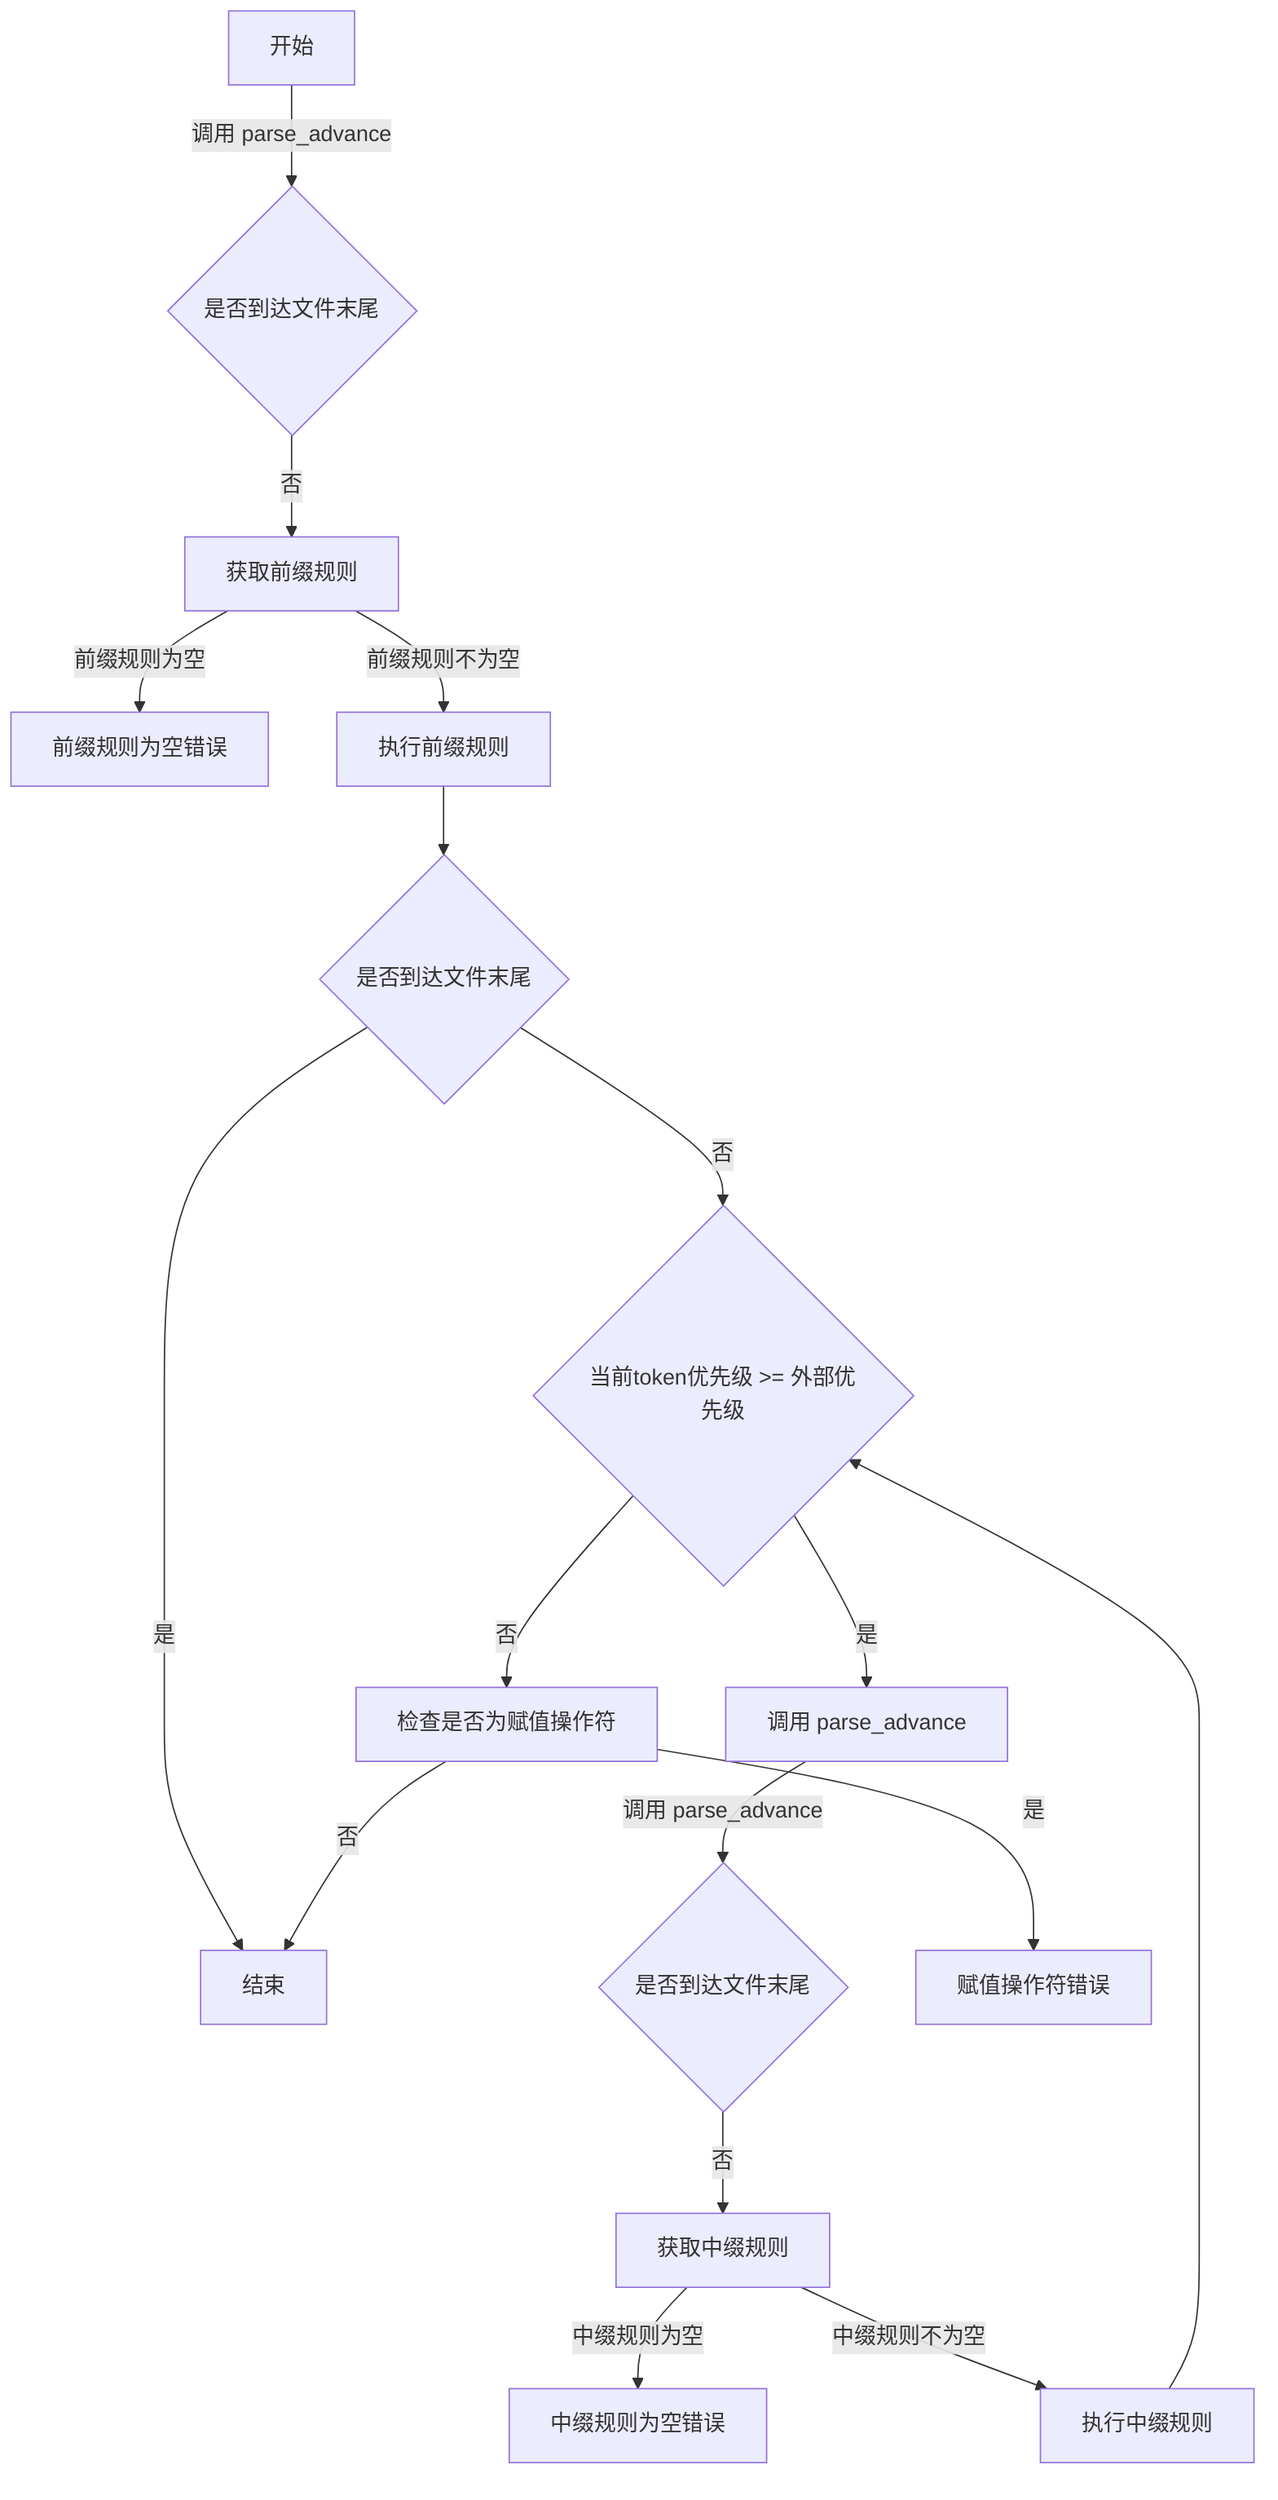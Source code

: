 flowchart TD
    Start[开始] -->|调用 parse_advance| CheckEOF1{是否到达文件末尾}
    CheckEOF1 -->|否| GetPrefixRule[获取前缀规则]
    GetPrefixRule -->|前缀规则为空| Error1[前缀规则为空错误]
    GetPrefixRule -->|前缀规则不为空| ExecutePrefixRule[执行前缀规则]
    ExecutePrefixRule --> CheckEOF2{是否到达文件末尾}
    CheckEOF2 -->|是| End[结束]
    CheckEOF2 -->|否| WhileLoop{当前token优先级 >= 外部优先级}
    WhileLoop -->|否| CheckAssignment[检查是否为赋值操作符]
    WhileLoop -->|是| AdvanceToken[调用 parse_advance]
    AdvanceToken -->|调用 parse_advance| CheckEOF3{是否到达文件末尾}
    CheckEOF3 -->|否| GetInfixRule[获取中缀规则]
    GetInfixRule -->|中缀规则为空| Error2[中缀规则为空错误]
    GetInfixRule -->|中缀规则不为空| ExecuteInfixRule[执行中缀规则]
    ExecuteInfixRule --> WhileLoop
    CheckAssignment -->|是| Error3[赋值操作符错误]
    CheckAssignment -->|否| End
